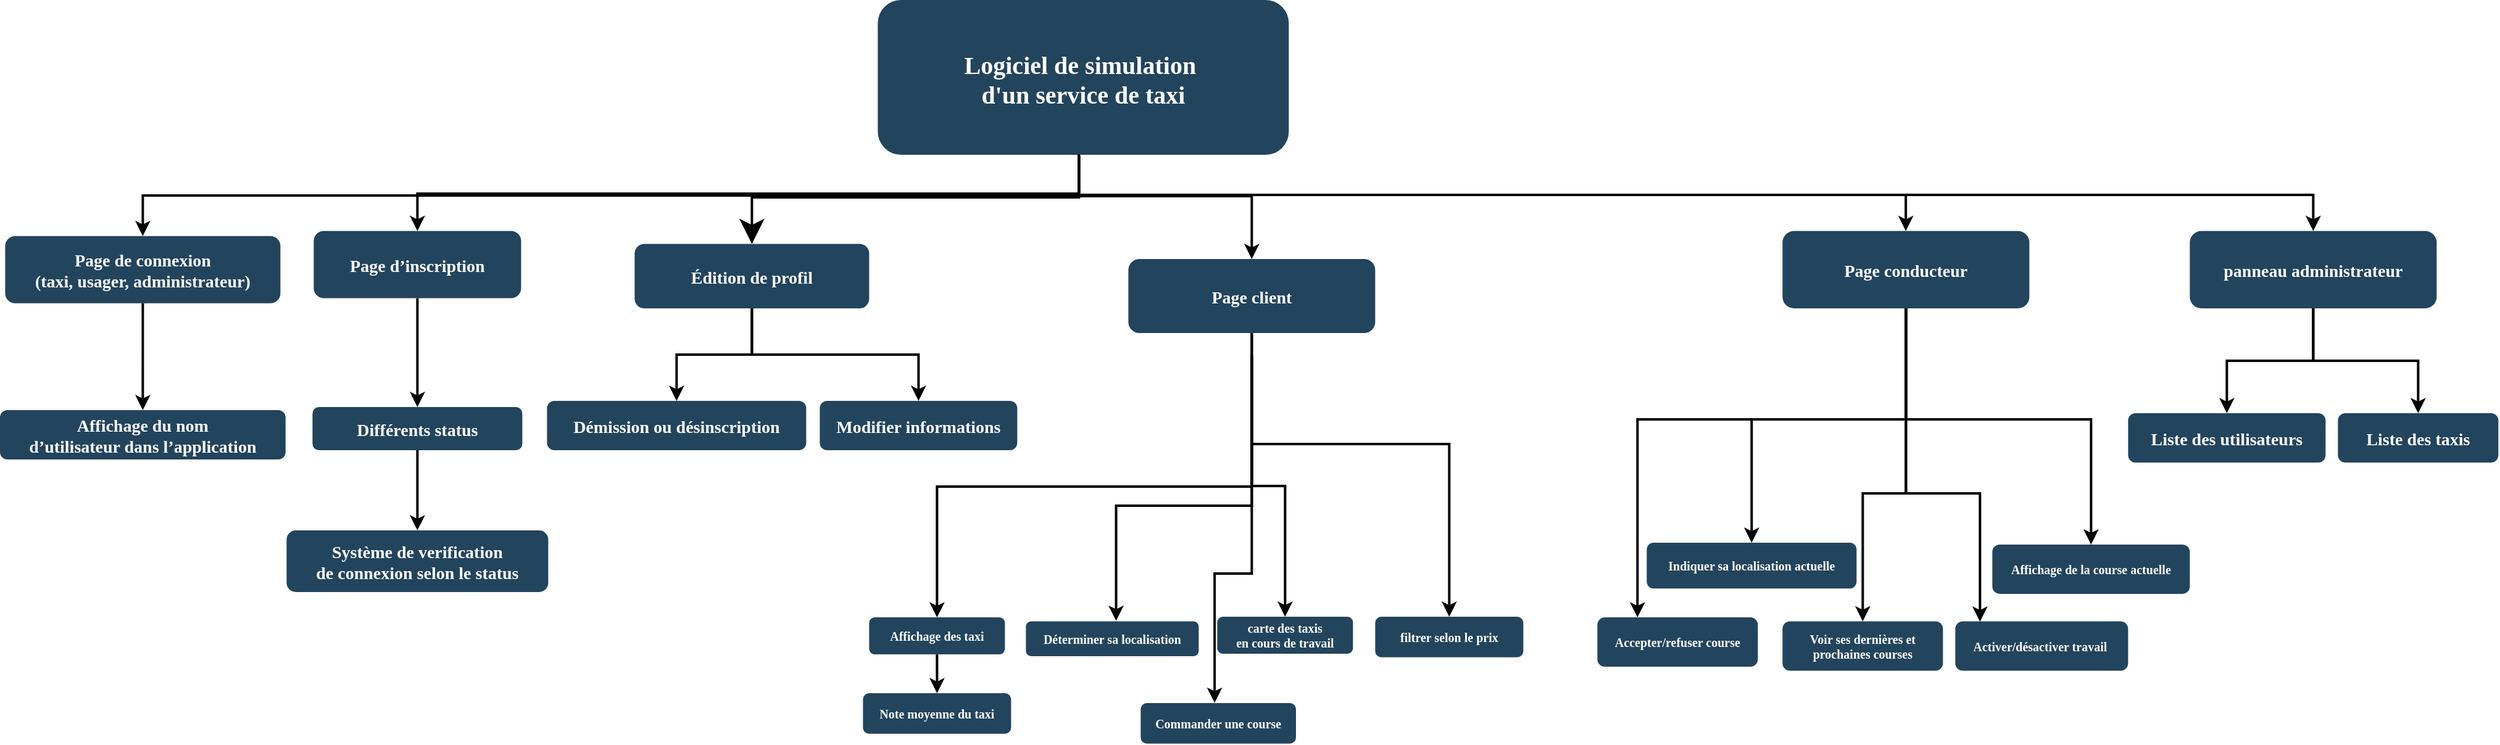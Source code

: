 <mxfile version="12.9.6" type="device"><diagram id="pjVe4Enfg4QakE_5TsXW" name="Page-1"><mxGraphModel dx="599" dy="310" grid="1" gridSize="10" guides="1" tooltips="1" connect="1" arrows="1" fold="1" page="1" pageScale="1" pageWidth="827" pageHeight="1169" math="0" shadow="0"><root><mxCell id="0"/><mxCell id="1" parent="0"/><mxCell id="niwVZpwSIJ2o7cy0T4dO-1" value="Logiciel de simulation &#10;d'un service de taxi" style="rounded=1;fillColor=#23445D;gradientColor=none;strokeColor=none;fontColor=#FFFFFF;fontStyle=1;fontFamily=Tahoma;fontSize=20;" parent="1" vertex="1"><mxGeometry x="751.19" y="40" width="333" height="125.5" as="geometry"/></mxCell><mxCell id="niwVZpwSIJ2o7cy0T4dO-2" value="panneau administrateur" style="rounded=1;fillColor=#23445D;gradientColor=none;strokeColor=none;fontColor=#FFFFFF;fontStyle=1;fontFamily=Tahoma;fontSize=14" parent="1" vertex="1"><mxGeometry x="1814.19" y="227.25" width="200" height="62.75" as="geometry"/></mxCell><mxCell id="niwVZpwSIJ2o7cy0T4dO-3" value="" style="edgeStyle=elbowEdgeStyle;elbow=vertical;strokeWidth=2;rounded=0;exitX=0.489;exitY=0.996;exitDx=0;exitDy=0;exitPerimeter=0;" parent="1" source="niwVZpwSIJ2o7cy0T4dO-1" target="niwVZpwSIJ2o7cy0T4dO-2" edge="1"><mxGeometry x="331.19" y="115.5" width="100" height="100" as="geometry"><mxPoint x="331.19" y="215.5" as="sourcePoint"/><mxPoint x="431.19" y="115.5" as="targetPoint"/><Array as="points"><mxPoint x="1234.19" y="198"/></Array></mxGeometry></mxCell><mxCell id="niwVZpwSIJ2o7cy0T4dO-4" value="Édition de profil" style="rounded=1;fillColor=#23445D;gradientColor=none;strokeColor=none;fontColor=#FFFFFF;fontStyle=1;fontFamily=Tahoma;fontSize=14" parent="1" vertex="1"><mxGeometry x="554.19" y="237.75" width="190" height="52.25" as="geometry"/></mxCell><mxCell id="niwVZpwSIJ2o7cy0T4dO-5" value="Page d’inscription" style="rounded=1;fillColor=#23445D;gradientColor=none;strokeColor=none;fontColor=#FFFFFF;fontStyle=1;fontFamily=Tahoma;fontSize=14" parent="1" vertex="1"><mxGeometry x="294.19" y="227.25" width="168" height="54.5" as="geometry"/></mxCell><mxCell id="niwVZpwSIJ2o7cy0T4dO-6" value="Système de verification&#10;de connexion selon le status" style="rounded=1;fillColor=#23445D;gradientColor=none;strokeColor=none;fontColor=#FFFFFF;fontStyle=1;fontFamily=Tahoma;fontSize=14" parent="1" vertex="1"><mxGeometry x="272.19" y="470" width="212" height="50" as="geometry"/></mxCell><mxCell id="niwVZpwSIJ2o7cy0T4dO-7" value="Page de connexion &#10;(taxi, usager, administrateur)" style="rounded=1;fillColor=#23445D;gradientColor=none;strokeColor=none;fontColor=#FFFFFF;fontStyle=1;fontFamily=Tahoma;fontSize=14" parent="1" vertex="1"><mxGeometry x="44.19" y="231.38" width="223" height="54.5" as="geometry"/></mxCell><mxCell id="niwVZpwSIJ2o7cy0T4dO-8" value="Démission ou désinscription" style="rounded=1;fillColor=#23445D;gradientColor=none;strokeColor=none;fontColor=#FFFFFF;fontStyle=1;fontFamily=Tahoma;fontSize=14" parent="1" vertex="1"><mxGeometry x="483.19" y="365" width="210" height="40" as="geometry"/></mxCell><mxCell id="niwVZpwSIJ2o7cy0T4dO-9" value="Liste des utilisateurs" style="rounded=1;fillColor=#23445D;gradientColor=none;strokeColor=none;fontColor=#FFFFFF;fontStyle=1;fontFamily=Tahoma;fontSize=14" parent="1" vertex="1"><mxGeometry x="1764.19" y="375" width="160" height="40" as="geometry"/></mxCell><mxCell id="niwVZpwSIJ2o7cy0T4dO-10" value="" style="edgeStyle=elbowEdgeStyle;elbow=vertical;strokeWidth=2;rounded=0;exitX=0.489;exitY=1.012;exitDx=0;exitDy=0;exitPerimeter=0;" parent="1" source="niwVZpwSIJ2o7cy0T4dO-1" target="niwVZpwSIJ2o7cy0T4dO-5" edge="1"><mxGeometry x="341.19" y="125.5" width="100" height="100" as="geometry"><mxPoint x="918.19" y="165" as="sourcePoint"/><mxPoint x="1461.19" y="245.5" as="targetPoint"/></mxGeometry></mxCell><mxCell id="niwVZpwSIJ2o7cy0T4dO-11" value="" style="edgeStyle=elbowEdgeStyle;elbow=vertical;strokeWidth=2;rounded=0" parent="1" target="niwVZpwSIJ2o7cy0T4dO-7" edge="1"><mxGeometry x="-28.81" y="35.5" width="100" height="100" as="geometry"><mxPoint x="914.19" y="166" as="sourcePoint"/><mxPoint x="71.19" y="35.5" as="targetPoint"/></mxGeometry></mxCell><mxCell id="niwVZpwSIJ2o7cy0T4dO-12" value="" style="edgeStyle=elbowEdgeStyle;elbow=vertical;strokeWidth=2;rounded=0" parent="1" source="niwVZpwSIJ2o7cy0T4dO-4" target="niwVZpwSIJ2o7cy0T4dO-8" edge="1"><mxGeometry x="-28.81" y="35.5" width="100" height="100" as="geometry"><mxPoint x="-28.81" y="135.5" as="sourcePoint"/><mxPoint x="71.19" y="35.5" as="targetPoint"/></mxGeometry></mxCell><mxCell id="niwVZpwSIJ2o7cy0T4dO-13" value="" style="edgeStyle=elbowEdgeStyle;elbow=vertical;strokeWidth=2;rounded=0" parent="1" source="niwVZpwSIJ2o7cy0T4dO-2" target="niwVZpwSIJ2o7cy0T4dO-9" edge="1"><mxGeometry x="-28.81" y="35.5" width="100" height="100" as="geometry"><mxPoint x="-28.81" y="135.5" as="sourcePoint"/><mxPoint x="71.19" y="35.5" as="targetPoint"/></mxGeometry></mxCell><mxCell id="niwVZpwSIJ2o7cy0T4dO-14" value="" style="edgeStyle=elbowEdgeStyle;elbow=vertical;strokeWidth=2;rounded=0;entryX=0.5;entryY=0;entryDx=0;entryDy=0;spacing=2;spacingTop=11;spacingBottom=9;endSize=14;sourcePerimeterSpacing=5;" parent="1" target="niwVZpwSIJ2o7cy0T4dO-4" edge="1"><mxGeometry x="351.19" y="135.5" width="100" height="100" as="geometry"><mxPoint x="914.19" y="166" as="sourcePoint"/><mxPoint x="1034.19" y="230" as="targetPoint"/><Array as="points"><mxPoint x="784.19" y="200"/></Array></mxGeometry></mxCell><mxCell id="niwVZpwSIJ2o7cy0T4dO-15" value="" style="edgeStyle=elbowEdgeStyle;elbow=vertical;strokeWidth=2;rounded=0;entryX=0.5;entryY=0;entryDx=0;entryDy=0;exitX=0.5;exitY=1;exitDx=0;exitDy=0;" parent="1" source="niwVZpwSIJ2o7cy0T4dO-5" target="niwVZpwSIJ2o7cy0T4dO-16" edge="1"><mxGeometry x="-507.15" y="50" width="100" height="100" as="geometry"><mxPoint x="437.19" y="289" as="sourcePoint"/><mxPoint x="557.85" y="370" as="targetPoint"/><Array as="points"><mxPoint x="437.19" y="300"/><mxPoint x="437.19" y="310"/></Array></mxGeometry></mxCell><mxCell id="niwVZpwSIJ2o7cy0T4dO-16" value="Différents status" style="rounded=1;fillColor=#23445D;gradientColor=none;strokeColor=none;fontColor=#FFFFFF;fontStyle=1;fontFamily=Tahoma;fontSize=14" parent="1" vertex="1"><mxGeometry x="293.19" y="370" width="170" height="35" as="geometry"/></mxCell><mxCell id="niwVZpwSIJ2o7cy0T4dO-17" value="" style="edgeStyle=elbowEdgeStyle;elbow=vertical;strokeWidth=2;rounded=0;exitX=0.5;exitY=1;exitDx=0;exitDy=0;entryX=0.5;entryY=0;entryDx=0;entryDy=0;" parent="1" source="niwVZpwSIJ2o7cy0T4dO-16" target="niwVZpwSIJ2o7cy0T4dO-6" edge="1"><mxGeometry x="-626.4" y="189" width="100" height="100" as="geometry"><mxPoint x="438.94" y="440.0" as="sourcePoint"/><mxPoint x="438.19" y="480" as="targetPoint"/></mxGeometry></mxCell><mxCell id="niwVZpwSIJ2o7cy0T4dO-18" value="Affichage du nom &#10;d’utilisateur dans l’application" style="rounded=1;fillColor=#23445D;gradientColor=none;strokeColor=none;fontColor=#FFFFFF;fontStyle=1;fontFamily=Tahoma;fontSize=14" parent="1" vertex="1"><mxGeometry x="40" y="372.5" width="231.37" height="40" as="geometry"/></mxCell><mxCell id="niwVZpwSIJ2o7cy0T4dO-19" value="" style="edgeStyle=elbowEdgeStyle;elbow=vertical;strokeWidth=2;rounded=0;exitX=0.5;exitY=1;exitDx=0;exitDy=0;" parent="1" source="niwVZpwSIJ2o7cy0T4dO-7" target="niwVZpwSIJ2o7cy0T4dO-18" edge="1"><mxGeometry x="-615.31" y="21" width="100" height="100" as="geometry"><mxPoint x="212.69" y="315.5" as="sourcePoint"/><mxPoint x="-515.31" y="21" as="targetPoint"/></mxGeometry></mxCell><mxCell id="niwVZpwSIJ2o7cy0T4dO-20" value="Page client" style="rounded=1;fillColor=#23445D;gradientColor=none;strokeColor=none;fontColor=#FFFFFF;fontStyle=1;fontFamily=Tahoma;fontSize=14" parent="1" vertex="1"><mxGeometry x="954.19" y="250" width="200" height="60" as="geometry"/></mxCell><mxCell id="niwVZpwSIJ2o7cy0T4dO-21" value="" style="edgeStyle=elbowEdgeStyle;elbow=vertical;strokeWidth=2;rounded=0;entryX=0.5;entryY=0;entryDx=0;entryDy=0;" parent="1" target="niwVZpwSIJ2o7cy0T4dO-20" edge="1"><mxGeometry x="327.69" y="116" width="100" height="100" as="geometry"><mxPoint x="914.19" y="166" as="sourcePoint"/><mxPoint x="1550.69" y="237.75" as="targetPoint"/><Array as="points"><mxPoint x="934.19" y="199"/><mxPoint x="934.19" y="199"/><mxPoint x="924.19" y="199"/><mxPoint x="934.19" y="199"/><mxPoint x="1230.69" y="198.5"/></Array></mxGeometry></mxCell><mxCell id="niwVZpwSIJ2o7cy0T4dO-22" value="" style="edgeStyle=elbowEdgeStyle;elbow=vertical;strokeWidth=2;rounded=0;" parent="1" target="niwVZpwSIJ2o7cy0T4dO-23" edge="1"><mxGeometry x="-578.81" y="48.25" width="100" height="100" as="geometry"><mxPoint x="1054.19" y="328" as="sourcePoint"/><mxPoint x="1004.19" y="388" as="targetPoint"/></mxGeometry></mxCell><mxCell id="niwVZpwSIJ2o7cy0T4dO-23" value="Affichage des taxi" style="rounded=1;fillColor=#23445D;gradientColor=none;strokeColor=none;fontColor=#FFFFFF;fontStyle=1;fontFamily=Tahoma;fontSize=10;" parent="1" vertex="1"><mxGeometry x="744.19" y="540.56" width="110" height="30" as="geometry"/></mxCell><mxCell id="niwVZpwSIJ2o7cy0T4dO-24" value="" style="edgeStyle=elbowEdgeStyle;elbow=vertical;strokeWidth=2;rounded=0;entryX=0.5;entryY=0;entryDx=0;entryDy=0;" parent="1" target="niwVZpwSIJ2o7cy0T4dO-25" edge="1"><mxGeometry x="-428.81" y="48.25" width="100" height="100" as="geometry"><mxPoint x="1054.19" y="330" as="sourcePoint"/><mxPoint x="1154.19" y="388" as="targetPoint"/><Array as="points"><mxPoint x="1194.19" y="400"/><mxPoint x="1204.19" y="400"/><mxPoint x="1244.19" y="340"/></Array></mxGeometry></mxCell><mxCell id="niwVZpwSIJ2o7cy0T4dO-25" value="filtrer selon le prix" style="rounded=1;fillColor=#23445D;gradientColor=none;strokeColor=none;fontColor=#FFFFFF;fontStyle=1;fontFamily=Tahoma;fontSize=10;" parent="1" vertex="1"><mxGeometry x="1154.19" y="540" width="120" height="32.88" as="geometry"/></mxCell><mxCell id="niwVZpwSIJ2o7cy0T4dO-26" value="" style="edgeStyle=elbowEdgeStyle;elbow=vertical;strokeWidth=2;rounded=0;entryX=0.522;entryY=-0.016;entryDx=0;entryDy=0;entryPerimeter=0;exitX=0.5;exitY=1;exitDx=0;exitDy=0;" parent="1" source="niwVZpwSIJ2o7cy0T4dO-20" target="niwVZpwSIJ2o7cy0T4dO-27" edge="1"><mxGeometry x="-415.81" y="48.25" width="100" height="100" as="geometry"><mxPoint x="1043.19" y="327" as="sourcePoint"/><mxPoint x="1167.19" y="388" as="targetPoint"/><Array as="points"><mxPoint x="1033.19" y="450"/><mxPoint x="1033.19" y="450"/><mxPoint x="1033.19" y="450"/><mxPoint x="1034.19" y="450"/><mxPoint x="1034.19" y="440"/><mxPoint x="1034.19" y="420"/></Array></mxGeometry></mxCell><mxCell id="niwVZpwSIJ2o7cy0T4dO-27" value="Déterminer sa localisation" style="rounded=1;fillColor=#23445D;gradientColor=none;strokeColor=none;fontColor=#FFFFFF;fontStyle=1;fontFamily=Tahoma;fontSize=10;" parent="1" vertex="1"><mxGeometry x="871.19" y="543.75" width="140" height="28.25" as="geometry"/></mxCell><mxCell id="niwVZpwSIJ2o7cy0T4dO-28" value="Text" style="text;html=1;align=center;verticalAlign=middle;resizable=0;points=[];autosize=1;fontSize=20;fontColor=#FFFFFF;" parent="1" vertex="1"><mxGeometry x="1086.19" y="572" width="50" height="30" as="geometry"/></mxCell><mxCell id="niwVZpwSIJ2o7cy0T4dO-29" value="" style="edgeStyle=elbowEdgeStyle;elbow=vertical;strokeWidth=2;rounded=0;" parent="1" target="niwVZpwSIJ2o7cy0T4dO-30" edge="1"><mxGeometry x="-598.81" y="35.88" width="100" height="100" as="geometry"><mxPoint x="1054.19" y="328" as="sourcePoint"/><mxPoint x="984.19" y="375.63" as="targetPoint"/></mxGeometry></mxCell><mxCell id="niwVZpwSIJ2o7cy0T4dO-30" value="carte des taxis &#10;en cours de travail" style="rounded=1;fillColor=#23445D;gradientColor=none;strokeColor=none;fontColor=#FFFFFF;fontStyle=1;fontFamily=Tahoma;fontSize=10;" parent="1" vertex="1"><mxGeometry x="1026.19" y="540" width="110" height="30" as="geometry"/></mxCell><mxCell id="niwVZpwSIJ2o7cy0T4dO-31" value="Note moyenne du taxi" style="rounded=1;fillColor=#23445D;gradientColor=none;strokeColor=none;fontColor=#FFFFFF;fontStyle=1;fontFamily=Tahoma;fontSize=10;" parent="1" vertex="1"><mxGeometry x="739.19" y="602.0" width="120" height="32.88" as="geometry"/></mxCell><mxCell id="niwVZpwSIJ2o7cy0T4dO-32" value="Liste des taxis" style="rounded=1;fillColor=#23445D;gradientColor=none;strokeColor=none;fontColor=#FFFFFF;fontStyle=1;fontFamily=Tahoma;fontSize=14" parent="1" vertex="1"><mxGeometry x="1934.19" y="375" width="130" height="40" as="geometry"/></mxCell><mxCell id="niwVZpwSIJ2o7cy0T4dO-33" value="" style="edgeStyle=elbowEdgeStyle;elbow=vertical;strokeWidth=2;rounded=0;exitX=0.5;exitY=1;exitDx=0;exitDy=0;" parent="1" source="niwVZpwSIJ2o7cy0T4dO-2" target="niwVZpwSIJ2o7cy0T4dO-32" edge="1"><mxGeometry x="147.19" y="35.5" width="100" height="100" as="geometry"><mxPoint x="1622.69" y="303" as="sourcePoint"/><mxPoint x="247.19" y="35.5" as="targetPoint"/></mxGeometry></mxCell><mxCell id="niwVZpwSIJ2o7cy0T4dO-34" value="Page conducteur" style="rounded=1;fillColor=#23445D;gradientColor=none;strokeColor=none;fontColor=#FFFFFF;fontStyle=1;fontFamily=Tahoma;fontSize=14" parent="1" vertex="1"><mxGeometry x="1484.19" y="227.25" width="200" height="62.75" as="geometry"/></mxCell><mxCell id="niwVZpwSIJ2o7cy0T4dO-35" value="" style="edgeStyle=elbowEdgeStyle;elbow=vertical;strokeWidth=2;rounded=0;entryX=0.5;entryY=0;entryDx=0;entryDy=0;" parent="1" source="niwVZpwSIJ2o7cy0T4dO-34" target="niwVZpwSIJ2o7cy0T4dO-38" edge="1"><mxGeometry x="-348.65" y="35.5" width="100" height="100" as="geometry"><mxPoint x="-348.65" y="135.5" as="sourcePoint"/><mxPoint x="1497.94" y="460" as="targetPoint"/><Array as="points"><mxPoint x="1584.19" y="380"/></Array></mxGeometry></mxCell><mxCell id="niwVZpwSIJ2o7cy0T4dO-36" value="Affichage de la course actuelle" style="rounded=1;fillColor=#23445D;gradientColor=none;strokeColor=none;fontColor=#FFFFFF;fontStyle=1;fontFamily=Tahoma;fontSize=10;" parent="1" vertex="1"><mxGeometry x="1654.19" y="481.44" width="160" height="40" as="geometry"/></mxCell><mxCell id="niwVZpwSIJ2o7cy0T4dO-37" value="" style="edgeStyle=elbowEdgeStyle;elbow=vertical;strokeWidth=2;rounded=0;entryX=0.5;entryY=0;entryDx=0;entryDy=0;" parent="1" target="niwVZpwSIJ2o7cy0T4dO-36" edge="1"><mxGeometry x="-172.65" y="35.5" width="100" height="100" as="geometry"><mxPoint x="1584.19" y="291" as="sourcePoint"/><mxPoint x="-72.65" y="35.5" as="targetPoint"/><Array as="points"><mxPoint x="1644.19" y="380"/></Array></mxGeometry></mxCell><mxCell id="niwVZpwSIJ2o7cy0T4dO-38" value="Indiquer sa localisation actuelle" style="rounded=1;fillColor=#23445D;gradientColor=none;strokeColor=none;fontColor=#FFFFFF;fontStyle=1;fontFamily=Tahoma;fontSize=10;" parent="1" vertex="1"><mxGeometry x="1374.19" y="480" width="170" height="37.12" as="geometry"/></mxCell><mxCell id="niwVZpwSIJ2o7cy0T4dO-39" value="Voir ses dernières et &#10;prochaines courses" style="rounded=1;fillColor=#23445D;gradientColor=none;strokeColor=none;fontColor=#FFFFFF;fontStyle=1;fontFamily=Tahoma;fontSize=10;" parent="1" vertex="1"><mxGeometry x="1484.19" y="543.75" width="130" height="40" as="geometry"/></mxCell><mxCell id="niwVZpwSIJ2o7cy0T4dO-40" value="" style="edgeStyle=elbowEdgeStyle;elbow=vertical;strokeWidth=2;rounded=0;entryX=0.5;entryY=0;entryDx=0;entryDy=0;exitX=0.5;exitY=1;exitDx=0;exitDy=0;" parent="1" source="niwVZpwSIJ2o7cy0T4dO-34" target="niwVZpwSIJ2o7cy0T4dO-39" edge="1"><mxGeometry x="-272.65" y="92.62" width="100" height="100" as="geometry"><mxPoint x="1520.69" y="288.12" as="sourcePoint"/><mxPoint x="-172.65" y="92.62" as="targetPoint"/><Array as="points"><mxPoint x="1594.19" y="440"/><mxPoint x="1584.19" y="390"/><mxPoint x="1521.19" y="340"/><mxPoint x="1544.19" y="437.12"/></Array></mxGeometry></mxCell><mxCell id="niwVZpwSIJ2o7cy0T4dO-41" value="" style="edgeStyle=elbowEdgeStyle;elbow=vertical;strokeWidth=2;rounded=0" parent="1" edge="1"><mxGeometry x="-282.66" y="-21.75" width="100" height="100" as="geometry"><mxPoint x="1584.09" y="197.25" as="sourcePoint"/><mxPoint x="1584.09" y="227.25" as="targetPoint"/></mxGeometry></mxCell><mxCell id="niwVZpwSIJ2o7cy0T4dO-42" value="Modifier informations" style="rounded=1;fillColor=#23445D;gradientColor=none;strokeColor=none;fontColor=#FFFFFF;fontStyle=1;fontFamily=Tahoma;fontSize=14" parent="1" vertex="1"><mxGeometry x="704.19" y="365" width="160" height="40" as="geometry"/></mxCell><mxCell id="niwVZpwSIJ2o7cy0T4dO-43" value="" style="edgeStyle=elbowEdgeStyle;elbow=vertical;strokeWidth=2;rounded=0;entryX=0.5;entryY=0;entryDx=0;entryDy=0;exitX=0.5;exitY=1;exitDx=0;exitDy=0;" parent="1" source="niwVZpwSIJ2o7cy0T4dO-4" target="niwVZpwSIJ2o7cy0T4dO-42" edge="1"><mxGeometry x="16.19" y="35.5" width="100" height="100" as="geometry"><mxPoint x="694.19" y="290" as="sourcePoint"/><mxPoint x="694.19" y="362.5" as="targetPoint"/></mxGeometry></mxCell><mxCell id="niwVZpwSIJ2o7cy0T4dO-44" value="Activer/désactiver travail " style="rounded=1;fillColor=#23445D;gradientColor=none;strokeColor=none;fontColor=#FFFFFF;fontStyle=1;fontFamily=Tahoma;fontSize=10;" parent="1" vertex="1"><mxGeometry x="1624.19" y="543.75" width="140" height="40" as="geometry"/></mxCell><mxCell id="niwVZpwSIJ2o7cy0T4dO-45" value="" style="edgeStyle=elbowEdgeStyle;elbow=vertical;strokeWidth=2;rounded=0;exitX=0.5;exitY=1;exitDx=0;exitDy=0;" parent="1" source="niwVZpwSIJ2o7cy0T4dO-34" edge="1"><mxGeometry x="-262.65" y="92.62" width="100" height="100" as="geometry"><mxPoint x="1594.19" y="290" as="sourcePoint"/><mxPoint x="1644.19" y="544" as="targetPoint"/><Array as="points"><mxPoint x="1604.19" y="440"/><mxPoint x="1594.19" y="390"/><mxPoint x="1531.19" y="340"/><mxPoint x="1554.19" y="437.12"/></Array></mxGeometry></mxCell><mxCell id="niwVZpwSIJ2o7cy0T4dO-46" value="" style="endArrow=classic;html=1;strokeWidth=2;exitX=0.5;exitY=1;exitDx=0;exitDy=0;entryX=0.5;entryY=0;entryDx=0;entryDy=0;" parent="1" source="niwVZpwSIJ2o7cy0T4dO-23" target="niwVZpwSIJ2o7cy0T4dO-31" edge="1"><mxGeometry width="50" height="50" relative="1" as="geometry"><mxPoint x="864.19" y="550" as="sourcePoint"/><mxPoint x="914.19" y="500" as="targetPoint"/></mxGeometry></mxCell><mxCell id="niwVZpwSIJ2o7cy0T4dO-47" value="Accepter/refuser course" style="rounded=1;fillColor=#23445D;gradientColor=none;strokeColor=none;fontColor=#FFFFFF;fontStyle=1;fontFamily=Tahoma;fontSize=10;" parent="1" vertex="1"><mxGeometry x="1334.19" y="540.56" width="130" height="40" as="geometry"/></mxCell><mxCell id="niwVZpwSIJ2o7cy0T4dO-48" value="" style="edgeStyle=elbowEdgeStyle;elbow=vertical;strokeWidth=2;rounded=0;exitX=0.5;exitY=1;exitDx=0;exitDy=0;entryX=0.25;entryY=0;entryDx=0;entryDy=0;" parent="1" source="niwVZpwSIJ2o7cy0T4dO-34" target="niwVZpwSIJ2o7cy0T4dO-47" edge="1"><mxGeometry x="-343.65" y="35.5" width="100" height="100" as="geometry"><mxPoint x="1589.19" y="290" as="sourcePoint"/><mxPoint x="1354.19" y="532.5" as="targetPoint"/><Array as="points"><mxPoint x="1474.19" y="380"/></Array></mxGeometry></mxCell><mxCell id="niwVZpwSIJ2o7cy0T4dO-49" value="" style="edgeStyle=elbowEdgeStyle;elbow=vertical;strokeWidth=2;rounded=0;exitX=0.5;exitY=1;exitDx=0;exitDy=0;entryX=0.476;entryY=-0.006;entryDx=0;entryDy=0;entryPerimeter=0;" parent="1" source="niwVZpwSIJ2o7cy0T4dO-20" target="niwVZpwSIJ2o7cy0T4dO-50" edge="1"><mxGeometry x="-420.08" y="103.25" width="100" height="100" as="geometry"><mxPoint x="1049.92" y="365" as="sourcePoint"/><mxPoint x="1020" y="610" as="targetPoint"/><Array as="points"><mxPoint x="1028.92" y="505"/><mxPoint x="1028.92" y="505"/><mxPoint x="1028.92" y="505"/><mxPoint x="1029.92" y="505"/><mxPoint x="1029.92" y="495"/><mxPoint x="1029.92" y="475"/></Array></mxGeometry></mxCell><mxCell id="niwVZpwSIJ2o7cy0T4dO-50" value="Commander une course" style="rounded=1;fillColor=#23445D;gradientColor=none;strokeColor=none;fontColor=#FFFFFF;fontStyle=1;fontFamily=Tahoma;fontSize=10;" parent="1" vertex="1"><mxGeometry x="964.19" y="610" width="125.81" height="32.88" as="geometry"/></mxCell></root></mxGraphModel></diagram></mxfile>